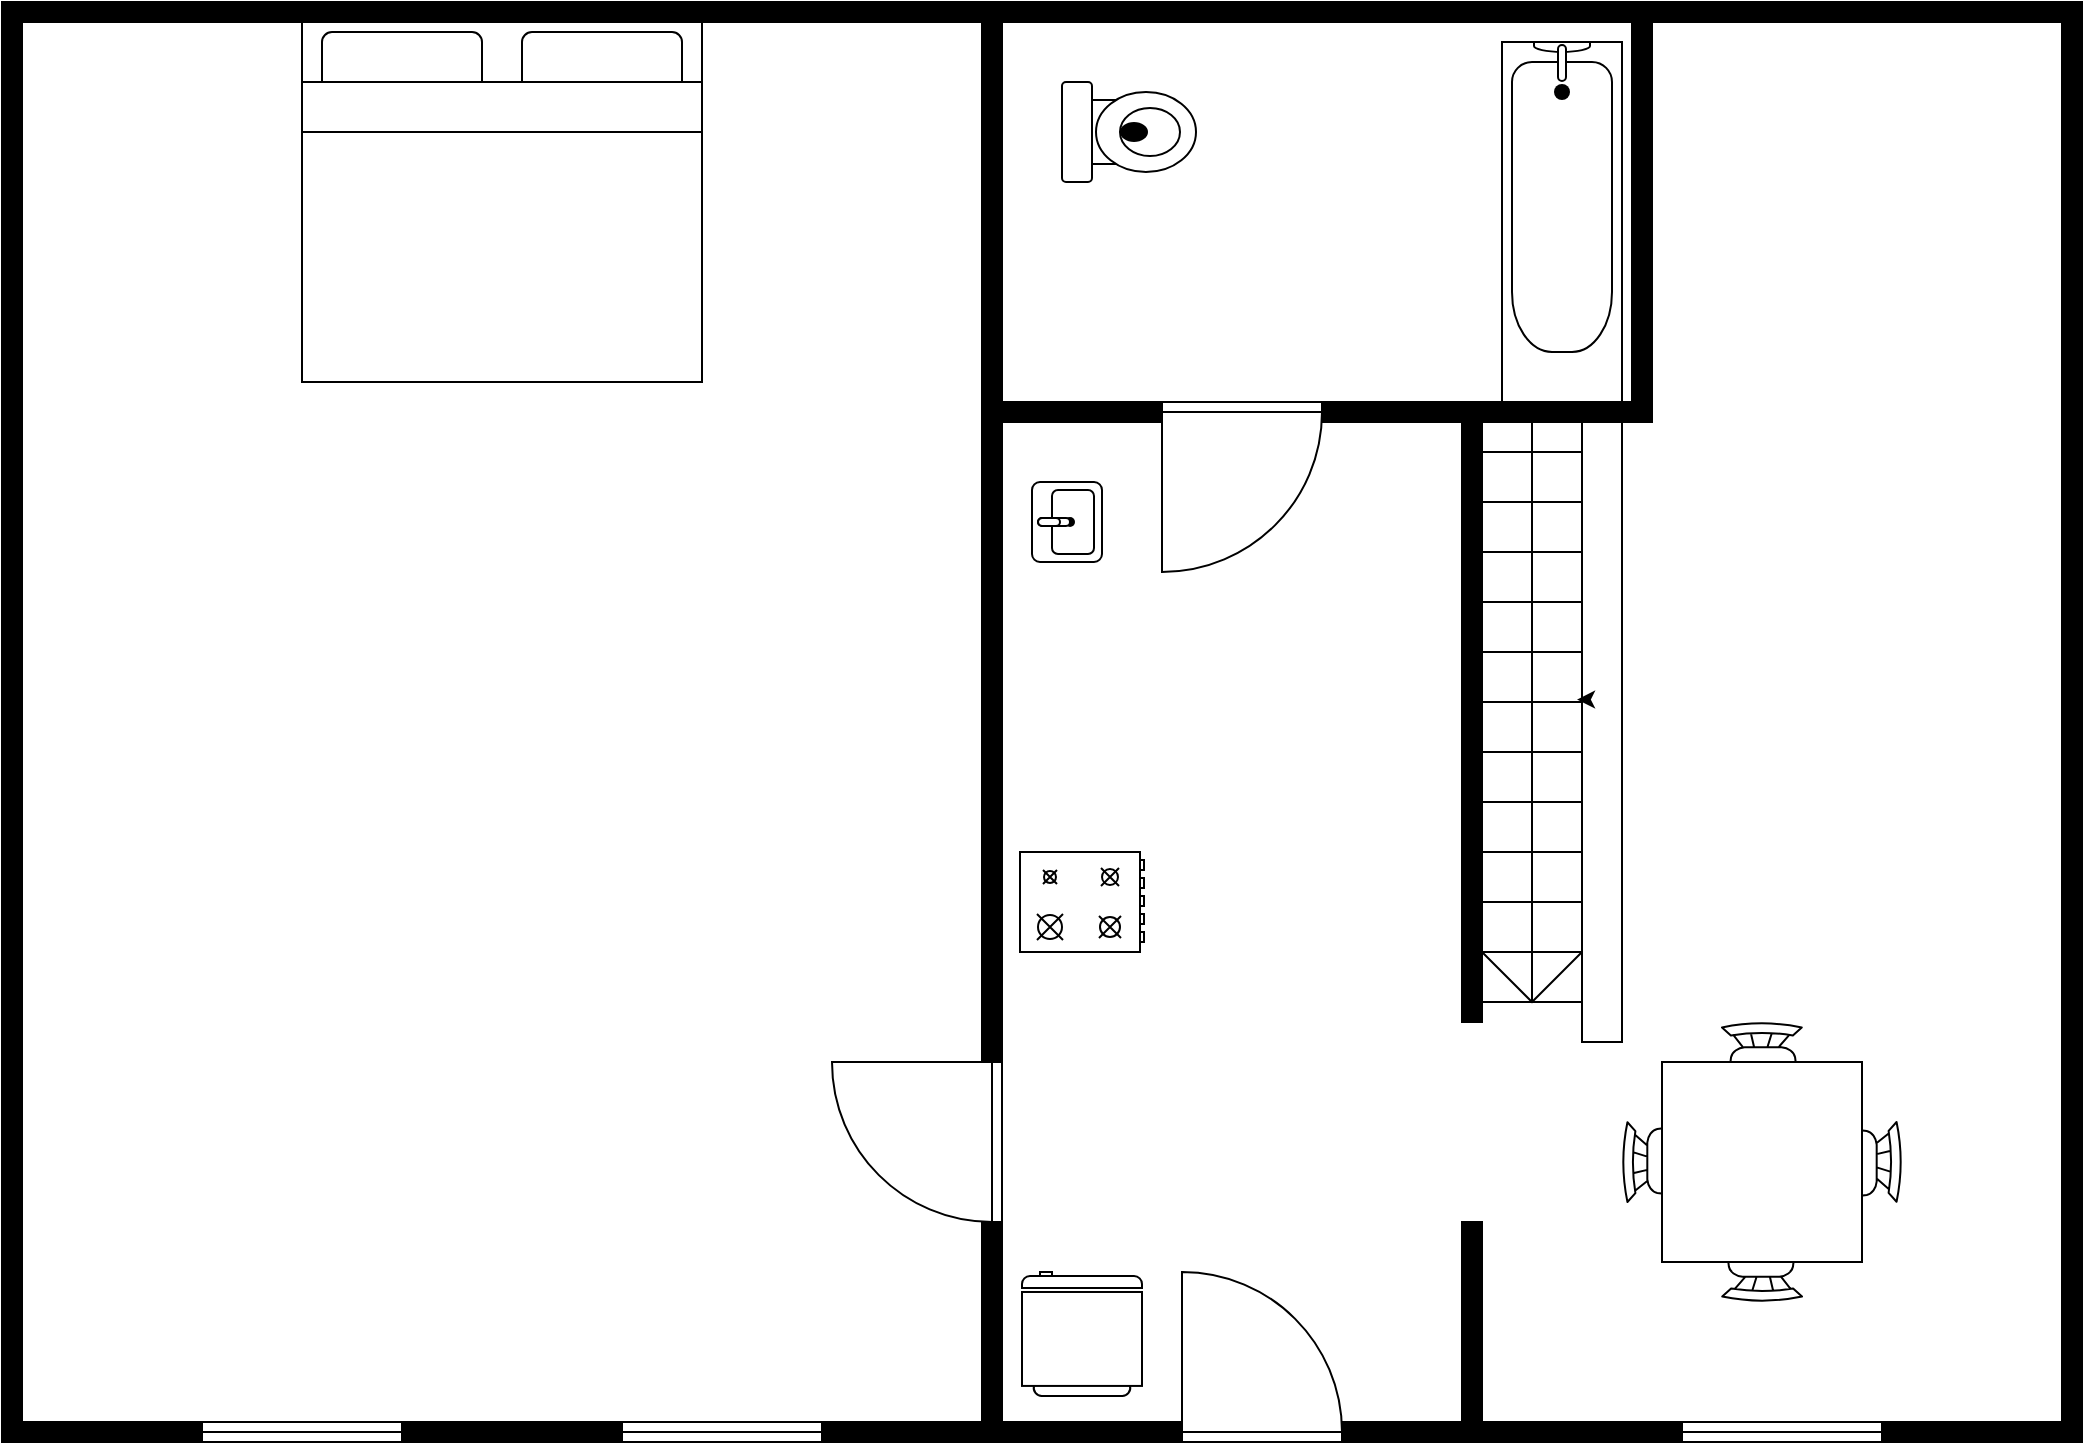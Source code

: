 <mxfile version="21.6.2" type="github">
  <diagram name="1 oldal" id="ZEQYvsnvj8837pzjQWAx">
    <mxGraphModel dx="1379" dy="756" grid="1" gridSize="10" guides="1" tooltips="1" connect="1" arrows="1" fold="1" page="1" pageScale="1" pageWidth="1169" pageHeight="827" math="0" shadow="0">
      <root>
        <mxCell id="0" />
        <mxCell id="1" parent="0" />
        <mxCell id="UYrRBKxOprHvnCCfMw0e-4" value="" style="verticalLabelPosition=bottom;html=1;verticalAlign=top;align=center;shape=mxgraph.floorplan.doorRight;aspect=fixed;direction=west;" vertex="1" parent="1">
          <mxGeometry x="660" y="755" width="80" height="85" as="geometry" />
        </mxCell>
        <mxCell id="UYrRBKxOprHvnCCfMw0e-5" value="" style="verticalLabelPosition=bottom;html=1;verticalAlign=top;align=center;shape=mxgraph.floorplan.wall;fillColor=strokeColor;direction=south;" vertex="1" parent="1">
          <mxGeometry x="70" y="630" width="10" height="100" as="geometry" />
        </mxCell>
        <mxCell id="UYrRBKxOprHvnCCfMw0e-6" value="" style="verticalLabelPosition=bottom;html=1;verticalAlign=top;align=center;shape=mxgraph.floorplan.wall;fillColor=strokeColor;direction=south;" vertex="1" parent="1">
          <mxGeometry x="70" y="730" width="10" height="100" as="geometry" />
        </mxCell>
        <mxCell id="UYrRBKxOprHvnCCfMw0e-7" value="" style="verticalLabelPosition=bottom;html=1;verticalAlign=top;align=center;shape=mxgraph.floorplan.wall;fillColor=strokeColor;direction=south;" vertex="1" parent="1">
          <mxGeometry x="70" y="530" width="10" height="100" as="geometry" />
        </mxCell>
        <mxCell id="UYrRBKxOprHvnCCfMw0e-8" value="" style="verticalLabelPosition=bottom;html=1;verticalAlign=top;align=center;shape=mxgraph.floorplan.wall;fillColor=strokeColor;" vertex="1" parent="1">
          <mxGeometry x="160" y="830" width="100" height="10" as="geometry" />
        </mxCell>
        <mxCell id="UYrRBKxOprHvnCCfMw0e-9" value="" style="verticalLabelPosition=bottom;html=1;verticalAlign=top;align=center;shape=mxgraph.floorplan.wall;fillColor=strokeColor;" vertex="1" parent="1">
          <mxGeometry x="260" y="830" width="100" height="10" as="geometry" />
        </mxCell>
        <mxCell id="UYrRBKxOprHvnCCfMw0e-10" value="" style="verticalLabelPosition=bottom;html=1;verticalAlign=top;align=center;shape=mxgraph.floorplan.wall;fillColor=strokeColor;" vertex="1" parent="1">
          <mxGeometry x="360" y="830" width="100" height="10" as="geometry" />
        </mxCell>
        <mxCell id="UYrRBKxOprHvnCCfMw0e-11" value="" style="verticalLabelPosition=bottom;html=1;verticalAlign=top;align=center;shape=mxgraph.floorplan.wall;fillColor=strokeColor;" vertex="1" parent="1">
          <mxGeometry x="460" y="830" width="100" height="10" as="geometry" />
        </mxCell>
        <mxCell id="UYrRBKxOprHvnCCfMw0e-12" value="" style="verticalLabelPosition=bottom;html=1;verticalAlign=top;align=center;shape=mxgraph.floorplan.wall;fillColor=strokeColor;" vertex="1" parent="1">
          <mxGeometry x="560" y="830" width="100" height="10" as="geometry" />
        </mxCell>
        <mxCell id="UYrRBKxOprHvnCCfMw0e-13" value="" style="verticalLabelPosition=bottom;html=1;verticalAlign=top;align=center;shape=mxgraph.floorplan.wall;fillColor=strokeColor;" vertex="1" parent="1">
          <mxGeometry x="740" y="830" width="100" height="10" as="geometry" />
        </mxCell>
        <mxCell id="UYrRBKxOprHvnCCfMw0e-14" value="" style="verticalLabelPosition=bottom;html=1;verticalAlign=top;align=center;shape=mxgraph.floorplan.wall;fillColor=strokeColor;" vertex="1" parent="1">
          <mxGeometry x="840" y="830" width="100" height="10" as="geometry" />
        </mxCell>
        <mxCell id="UYrRBKxOprHvnCCfMw0e-15" value="" style="verticalLabelPosition=bottom;html=1;verticalAlign=top;align=center;shape=mxgraph.floorplan.wall;fillColor=strokeColor;" vertex="1" parent="1">
          <mxGeometry x="940" y="830" width="100" height="10" as="geometry" />
        </mxCell>
        <mxCell id="UYrRBKxOprHvnCCfMw0e-17" value="" style="verticalLabelPosition=bottom;html=1;verticalAlign=top;align=center;shape=mxgraph.floorplan.wall;fillColor=strokeColor;direction=south;" vertex="1" parent="1">
          <mxGeometry x="560" y="730" width="10" height="100" as="geometry" />
        </mxCell>
        <mxCell id="UYrRBKxOprHvnCCfMw0e-18" value="" style="verticalLabelPosition=bottom;html=1;verticalAlign=top;align=center;shape=mxgraph.floorplan.wall;fillColor=strokeColor;direction=south;" vertex="1" parent="1">
          <mxGeometry x="70" y="430" width="10" height="100" as="geometry" />
        </mxCell>
        <mxCell id="UYrRBKxOprHvnCCfMw0e-19" value="" style="verticalLabelPosition=bottom;html=1;verticalAlign=top;align=center;shape=mxgraph.floorplan.wall;fillColor=strokeColor;" vertex="1" parent="1">
          <mxGeometry x="70" y="830" width="100" height="10" as="geometry" />
        </mxCell>
        <mxCell id="UYrRBKxOprHvnCCfMw0e-20" value="" style="verticalLabelPosition=bottom;html=1;verticalAlign=top;align=center;shape=mxgraph.floorplan.wall;fillColor=strokeColor;direction=south;" vertex="1" parent="1">
          <mxGeometry x="800" y="730" width="10" height="100" as="geometry" />
        </mxCell>
        <mxCell id="UYrRBKxOprHvnCCfMw0e-21" value="" style="verticalLabelPosition=bottom;html=1;verticalAlign=top;align=center;shape=mxgraph.floorplan.wall;fillColor=strokeColor;direction=south;" vertex="1" parent="1">
          <mxGeometry x="560" y="550" width="10" height="100" as="geometry" />
        </mxCell>
        <mxCell id="UYrRBKxOprHvnCCfMw0e-22" value="" style="verticalLabelPosition=bottom;html=1;verticalAlign=top;align=center;shape=mxgraph.floorplan.wall;fillColor=strokeColor;direction=south;" vertex="1" parent="1">
          <mxGeometry x="560" y="460" width="10" height="90" as="geometry" />
        </mxCell>
        <mxCell id="UYrRBKxOprHvnCCfMw0e-23" value="" style="verticalLabelPosition=bottom;html=1;verticalAlign=top;align=center;shape=mxgraph.floorplan.wall;fillColor=strokeColor;direction=south;" vertex="1" parent="1">
          <mxGeometry x="560" y="360" width="10" height="100" as="geometry" />
        </mxCell>
        <mxCell id="UYrRBKxOprHvnCCfMw0e-24" value="" style="verticalLabelPosition=bottom;html=1;verticalAlign=top;align=center;shape=mxgraph.floorplan.wall;fillColor=strokeColor;direction=south;" vertex="1" parent="1">
          <mxGeometry x="560" y="260" width="10" height="100" as="geometry" />
        </mxCell>
        <mxCell id="UYrRBKxOprHvnCCfMw0e-30" value="" style="verticalLabelPosition=bottom;html=1;verticalAlign=top;align=center;shape=mxgraph.floorplan.doorLeft;aspect=fixed;direction=south;" vertex="1" parent="1">
          <mxGeometry x="485" y="650" width="85" height="80" as="geometry" />
        </mxCell>
        <mxCell id="UYrRBKxOprHvnCCfMw0e-31" value="" style="verticalLabelPosition=bottom;html=1;verticalAlign=top;align=center;shape=mxgraph.floorplan.wall;fillColor=strokeColor;direction=south;" vertex="1" parent="1">
          <mxGeometry x="560" y="160" width="10" height="100" as="geometry" />
        </mxCell>
        <mxCell id="UYrRBKxOprHvnCCfMw0e-32" value="" style="verticalLabelPosition=bottom;html=1;verticalAlign=top;align=center;shape=mxgraph.floorplan.wall;fillColor=strokeColor;direction=south;" vertex="1" parent="1">
          <mxGeometry x="800" y="530" width="10" height="100" as="geometry" />
        </mxCell>
        <mxCell id="UYrRBKxOprHvnCCfMw0e-33" value="" style="verticalLabelPosition=bottom;html=1;verticalAlign=top;align=center;shape=mxgraph.floorplan.wall;fillColor=strokeColor;direction=south;" vertex="1" parent="1">
          <mxGeometry x="800" y="430" width="10" height="100" as="geometry" />
        </mxCell>
        <mxCell id="UYrRBKxOprHvnCCfMw0e-34" value="" style="verticalLabelPosition=bottom;html=1;verticalAlign=top;align=center;shape=mxgraph.floorplan.wall;fillColor=strokeColor;direction=south;" vertex="1" parent="1">
          <mxGeometry x="70" y="330" width="10" height="100" as="geometry" />
        </mxCell>
        <mxCell id="UYrRBKxOprHvnCCfMw0e-35" value="" style="verticalLabelPosition=bottom;html=1;verticalAlign=top;align=center;shape=mxgraph.floorplan.wall;fillColor=strokeColor;direction=south;" vertex="1" parent="1">
          <mxGeometry x="70" y="230" width="10" height="100" as="geometry" />
        </mxCell>
        <mxCell id="UYrRBKxOprHvnCCfMw0e-36" value="" style="verticalLabelPosition=bottom;html=1;verticalAlign=top;align=center;shape=mxgraph.floorplan.wall;fillColor=strokeColor;direction=south;" vertex="1" parent="1">
          <mxGeometry x="70" y="130" width="10" height="100" as="geometry" />
        </mxCell>
        <mxCell id="UYrRBKxOprHvnCCfMw0e-37" value="" style="verticalLabelPosition=bottom;html=1;verticalAlign=top;align=center;shape=mxgraph.floorplan.wall;fillColor=strokeColor;" vertex="1" parent="1">
          <mxGeometry x="70" y="120" width="100" height="10" as="geometry" />
        </mxCell>
        <mxCell id="UYrRBKxOprHvnCCfMw0e-38" value="" style="verticalLabelPosition=bottom;html=1;verticalAlign=top;align=center;shape=mxgraph.floorplan.wall;fillColor=strokeColor;" vertex="1" parent="1">
          <mxGeometry x="170" y="120" width="100" height="10" as="geometry" />
        </mxCell>
        <mxCell id="UYrRBKxOprHvnCCfMw0e-39" value="" style="verticalLabelPosition=bottom;html=1;verticalAlign=top;align=center;shape=mxgraph.floorplan.wall;fillColor=strokeColor;direction=south;" vertex="1" parent="1">
          <mxGeometry x="680" y="330" width="250" height="100" as="geometry" />
        </mxCell>
        <mxCell id="UYrRBKxOprHvnCCfMw0e-40" value="" style="verticalLabelPosition=bottom;html=1;verticalAlign=top;align=center;shape=mxgraph.floorplan.wall;fillColor=strokeColor;direction=south;" vertex="1" parent="1">
          <mxGeometry x="1100" y="720" width="10" height="120" as="geometry" />
        </mxCell>
        <mxCell id="UYrRBKxOprHvnCCfMw0e-41" value="" style="verticalLabelPosition=bottom;html=1;verticalAlign=top;align=center;shape=mxgraph.floorplan.wall;fillColor=strokeColor;" vertex="1" parent="1">
          <mxGeometry x="1040" y="830" width="60" height="10" as="geometry" />
        </mxCell>
        <mxCell id="UYrRBKxOprHvnCCfMw0e-42" value="" style="verticalLabelPosition=bottom;html=1;verticalAlign=top;align=center;shape=mxgraph.floorplan.wall;fillColor=strokeColor;direction=south;" vertex="1" parent="1">
          <mxGeometry x="1100" y="620" width="10" height="100" as="geometry" />
        </mxCell>
        <mxCell id="UYrRBKxOprHvnCCfMw0e-43" value="" style="verticalLabelPosition=bottom;html=1;verticalAlign=top;align=center;shape=mxgraph.floorplan.wall;fillColor=strokeColor;direction=south;" vertex="1" parent="1">
          <mxGeometry x="1100" y="520" width="10" height="100" as="geometry" />
        </mxCell>
        <mxCell id="UYrRBKxOprHvnCCfMw0e-44" value="" style="verticalLabelPosition=bottom;html=1;verticalAlign=top;align=center;shape=mxgraph.floorplan.wall;fillColor=strokeColor;direction=south;" vertex="1" parent="1">
          <mxGeometry x="1100" y="420" width="10" height="100" as="geometry" />
        </mxCell>
        <mxCell id="UYrRBKxOprHvnCCfMw0e-45" value="" style="verticalLabelPosition=bottom;html=1;verticalAlign=top;align=center;shape=mxgraph.floorplan.wall;fillColor=strokeColor;direction=south;" vertex="1" parent="1">
          <mxGeometry x="1100" y="320" width="10" height="100" as="geometry" />
        </mxCell>
        <mxCell id="UYrRBKxOprHvnCCfMw0e-46" value="" style="verticalLabelPosition=bottom;html=1;verticalAlign=top;align=center;shape=mxgraph.floorplan.wall;fillColor=strokeColor;direction=south;" vertex="1" parent="1">
          <mxGeometry x="1100" y="220" width="10" height="100" as="geometry" />
        </mxCell>
        <mxCell id="UYrRBKxOprHvnCCfMw0e-47" value="" style="verticalLabelPosition=bottom;html=1;verticalAlign=top;align=center;shape=mxgraph.floorplan.wall;fillColor=strokeColor;direction=south;" vertex="1" parent="1">
          <mxGeometry x="1100" y="120" width="10" height="100" as="geometry" />
        </mxCell>
        <mxCell id="UYrRBKxOprHvnCCfMw0e-48" value="" style="verticalLabelPosition=bottom;html=1;verticalAlign=top;align=center;shape=mxgraph.floorplan.wall;fillColor=strokeColor;" vertex="1" parent="1">
          <mxGeometry x="1000" y="120" width="100" height="10" as="geometry" />
        </mxCell>
        <mxCell id="UYrRBKxOprHvnCCfMw0e-49" value="" style="verticalLabelPosition=bottom;html=1;verticalAlign=top;align=center;shape=mxgraph.floorplan.wall;fillColor=strokeColor;" vertex="1" parent="1">
          <mxGeometry x="900" y="120" width="100" height="10" as="geometry" />
        </mxCell>
        <mxCell id="UYrRBKxOprHvnCCfMw0e-50" value="" style="verticalLabelPosition=bottom;html=1;verticalAlign=top;align=center;shape=mxgraph.floorplan.wall;fillColor=strokeColor;" vertex="1" parent="1">
          <mxGeometry x="800" y="120" width="100" height="10" as="geometry" />
        </mxCell>
        <mxCell id="UYrRBKxOprHvnCCfMw0e-51" value="" style="verticalLabelPosition=bottom;html=1;verticalAlign=top;align=center;shape=mxgraph.floorplan.wall;fillColor=strokeColor;" vertex="1" parent="1">
          <mxGeometry x="700" y="120" width="100" height="10" as="geometry" />
        </mxCell>
        <mxCell id="UYrRBKxOprHvnCCfMw0e-52" value="" style="verticalLabelPosition=bottom;html=1;verticalAlign=top;align=center;shape=mxgraph.floorplan.wall;fillColor=strokeColor;" vertex="1" parent="1">
          <mxGeometry x="600" y="120" width="100" height="10" as="geometry" />
        </mxCell>
        <mxCell id="UYrRBKxOprHvnCCfMw0e-53" value="" style="verticalLabelPosition=bottom;html=1;verticalAlign=top;align=center;shape=mxgraph.floorplan.wall;fillColor=strokeColor;" vertex="1" parent="1">
          <mxGeometry x="270" y="120" width="100" height="10" as="geometry" />
        </mxCell>
        <mxCell id="UYrRBKxOprHvnCCfMw0e-54" value="" style="verticalLabelPosition=bottom;html=1;verticalAlign=top;align=center;shape=mxgraph.floorplan.wall;fillColor=strokeColor;" vertex="1" parent="1">
          <mxGeometry x="370" y="120" width="100" height="10" as="geometry" />
        </mxCell>
        <mxCell id="UYrRBKxOprHvnCCfMw0e-55" value="" style="verticalLabelPosition=bottom;html=1;verticalAlign=top;align=center;shape=mxgraph.floorplan.wall;fillColor=strokeColor;" vertex="1" parent="1">
          <mxGeometry x="470" y="120" width="100" height="10" as="geometry" />
        </mxCell>
        <mxCell id="UYrRBKxOprHvnCCfMw0e-56" value="" style="verticalLabelPosition=bottom;html=1;verticalAlign=top;align=center;shape=mxgraph.floorplan.wall;fillColor=strokeColor;" vertex="1" parent="1">
          <mxGeometry x="570" y="120" width="30" height="10" as="geometry" />
        </mxCell>
        <mxCell id="UYrRBKxOprHvnCCfMw0e-57" value="" style="verticalLabelPosition=bottom;html=1;verticalAlign=top;align=center;shape=mxgraph.floorplan.wall;fillColor=strokeColor;direction=south;" vertex="1" parent="1">
          <mxGeometry x="560" y="130" width="10" height="30" as="geometry" />
        </mxCell>
        <mxCell id="UYrRBKxOprHvnCCfMw0e-58" value="" style="verticalLabelPosition=bottom;html=1;verticalAlign=top;align=center;shape=mxgraph.floorplan.bed_double;" vertex="1" parent="1">
          <mxGeometry x="220" y="130" width="200" height="180" as="geometry" />
        </mxCell>
        <mxCell id="UYrRBKxOprHvnCCfMw0e-73" value="" style="verticalLabelPosition=bottom;html=1;verticalAlign=top;align=center;shape=mxgraph.floorplan.chair;shadow=0;" vertex="1" parent="1">
          <mxGeometry x="930" y="630" width="40" height="52" as="geometry" />
        </mxCell>
        <mxCell id="UYrRBKxOprHvnCCfMw0e-74" value="" style="verticalLabelPosition=bottom;html=1;verticalAlign=top;align=center;shape=mxgraph.floorplan.chair;shadow=0;direction=west;" vertex="1" parent="1">
          <mxGeometry x="930" y="718" width="40" height="52" as="geometry" />
        </mxCell>
        <mxCell id="UYrRBKxOprHvnCCfMw0e-75" value="" style="verticalLabelPosition=bottom;html=1;verticalAlign=top;align=center;shape=mxgraph.floorplan.chair;shadow=0;direction=north;" vertex="1" parent="1">
          <mxGeometry x="880" y="680" width="52" height="40" as="geometry" />
        </mxCell>
        <mxCell id="UYrRBKxOprHvnCCfMw0e-76" value="" style="verticalLabelPosition=bottom;html=1;verticalAlign=top;align=center;shape=mxgraph.floorplan.chair;shadow=0;direction=south" vertex="1" parent="1">
          <mxGeometry x="968" y="680" width="52" height="40" as="geometry" />
        </mxCell>
        <mxCell id="UYrRBKxOprHvnCCfMw0e-77" value="" style="shape=rect;shadow=0;html=1;" vertex="1" parent="1">
          <mxGeometry x="900" y="650" width="100" height="100" as="geometry" />
        </mxCell>
        <mxCell id="UYrRBKxOprHvnCCfMw0e-79" value="" style="verticalLabelPosition=bottom;html=1;verticalAlign=top;align=center;shape=mxgraph.floorplan.wall;fillColor=strokeColor;" vertex="1" parent="1">
          <mxGeometry x="730" y="320" width="80" height="10" as="geometry" />
        </mxCell>
        <mxCell id="UYrRBKxOprHvnCCfMw0e-80" value="" style="verticalLabelPosition=bottom;html=1;verticalAlign=top;align=center;shape=mxgraph.floorplan.wall;fillColor=strokeColor;" vertex="1" parent="1">
          <mxGeometry x="570" y="320" width="80" height="10" as="geometry" />
        </mxCell>
        <mxCell id="UYrRBKxOprHvnCCfMw0e-83" value="" style="verticalLabelPosition=bottom;html=1;verticalAlign=top;align=center;shape=mxgraph.floorplan.doorLeft;aspect=fixed;" vertex="1" parent="1">
          <mxGeometry x="650" y="320" width="80" height="85" as="geometry" />
        </mxCell>
        <mxCell id="UYrRBKxOprHvnCCfMw0e-84" value="" style="verticalLabelPosition=bottom;html=1;verticalAlign=top;align=center;shape=mxgraph.floorplan.stairs;direction=south;" vertex="1" parent="1">
          <mxGeometry x="810" y="320" width="50" height="300" as="geometry" />
        </mxCell>
        <mxCell id="UYrRBKxOprHvnCCfMw0e-85" value="" style="verticalLabelPosition=bottom;html=1;verticalAlign=top;align=center;shape=mxgraph.floorplan.toilet;direction=north;" vertex="1" parent="1">
          <mxGeometry x="600" y="160" width="67" height="50" as="geometry" />
        </mxCell>
        <mxCell id="UYrRBKxOprHvnCCfMw0e-87" style="edgeStyle=orthogonalEdgeStyle;rounded=0;orthogonalLoop=1;jettySize=auto;html=1;entryX=0.496;entryY=0.05;entryDx=0;entryDy=0;entryPerimeter=0;" edge="1" parent="1" source="UYrRBKxOprHvnCCfMw0e-84" target="UYrRBKxOprHvnCCfMw0e-84">
          <mxGeometry relative="1" as="geometry">
            <Array as="points">
              <mxPoint x="835" y="300" />
              <mxPoint x="880" y="300" />
              <mxPoint x="880" y="640" />
              <mxPoint x="860" y="640" />
              <mxPoint x="860" y="469" />
            </Array>
          </mxGeometry>
        </mxCell>
        <mxCell id="UYrRBKxOprHvnCCfMw0e-88" value="" style="verticalLabelPosition=bottom;html=1;verticalAlign=top;align=center;shape=mxgraph.floorplan.window;" vertex="1" parent="1">
          <mxGeometry x="170" y="830" width="100" height="10" as="geometry" />
        </mxCell>
        <mxCell id="UYrRBKxOprHvnCCfMw0e-89" value="" style="verticalLabelPosition=bottom;html=1;verticalAlign=top;align=center;shape=mxgraph.floorplan.window;" vertex="1" parent="1">
          <mxGeometry x="380" y="830" width="100" height="10" as="geometry" />
        </mxCell>
        <mxCell id="UYrRBKxOprHvnCCfMw0e-90" value="" style="verticalLabelPosition=bottom;html=1;verticalAlign=top;align=center;shape=mxgraph.floorplan.window;" vertex="1" parent="1">
          <mxGeometry x="910" y="830" width="100" height="10" as="geometry" />
        </mxCell>
        <mxCell id="UYrRBKxOprHvnCCfMw0e-91" value="" style="verticalLabelPosition=bottom;html=1;verticalAlign=top;align=center;shape=mxgraph.floorplan.bathtub2;direction=south;" vertex="1" parent="1">
          <mxGeometry x="820" y="140" width="60" height="180" as="geometry" />
        </mxCell>
        <mxCell id="UYrRBKxOprHvnCCfMw0e-92" value="" style="verticalLabelPosition=bottom;html=1;verticalAlign=top;align=center;shape=mxgraph.floorplan.wall;fillColor=strokeColor;direction=south;" vertex="1" parent="1">
          <mxGeometry x="885" y="130" width="10" height="100" as="geometry" />
        </mxCell>
        <mxCell id="UYrRBKxOprHvnCCfMw0e-93" value="" style="verticalLabelPosition=bottom;html=1;verticalAlign=top;align=center;shape=mxgraph.floorplan.wall;fillColor=strokeColor;direction=south;" vertex="1" parent="1">
          <mxGeometry x="885" y="230" width="10" height="100" as="geometry" />
        </mxCell>
        <mxCell id="UYrRBKxOprHvnCCfMw0e-94" value="" style="verticalLabelPosition=bottom;html=1;verticalAlign=top;align=center;shape=mxgraph.floorplan.wall;fillColor=strokeColor;" vertex="1" parent="1">
          <mxGeometry x="795" y="320" width="100" height="10" as="geometry" />
        </mxCell>
        <mxCell id="UYrRBKxOprHvnCCfMw0e-96" value="" style="verticalLabelPosition=bottom;html=1;verticalAlign=top;align=center;shape=mxgraph.floorplan.sink_22;direction=north;" vertex="1" parent="1">
          <mxGeometry x="585" y="360" width="35" height="40" as="geometry" />
        </mxCell>
        <mxCell id="UYrRBKxOprHvnCCfMw0e-98" value="" style="verticalLabelPosition=bottom;html=1;verticalAlign=top;align=center;shape=mxgraph.floorplan.refrigerator;direction=west;" vertex="1" parent="1">
          <mxGeometry x="580" y="755" width="60" height="62" as="geometry" />
        </mxCell>
        <mxCell id="UYrRBKxOprHvnCCfMw0e-99" value="" style="verticalLabelPosition=bottom;html=1;verticalAlign=top;align=center;shape=mxgraph.floorplan.range_1;direction=north;" vertex="1" parent="1">
          <mxGeometry x="579" y="545" width="62" height="50" as="geometry" />
        </mxCell>
      </root>
    </mxGraphModel>
  </diagram>
</mxfile>
